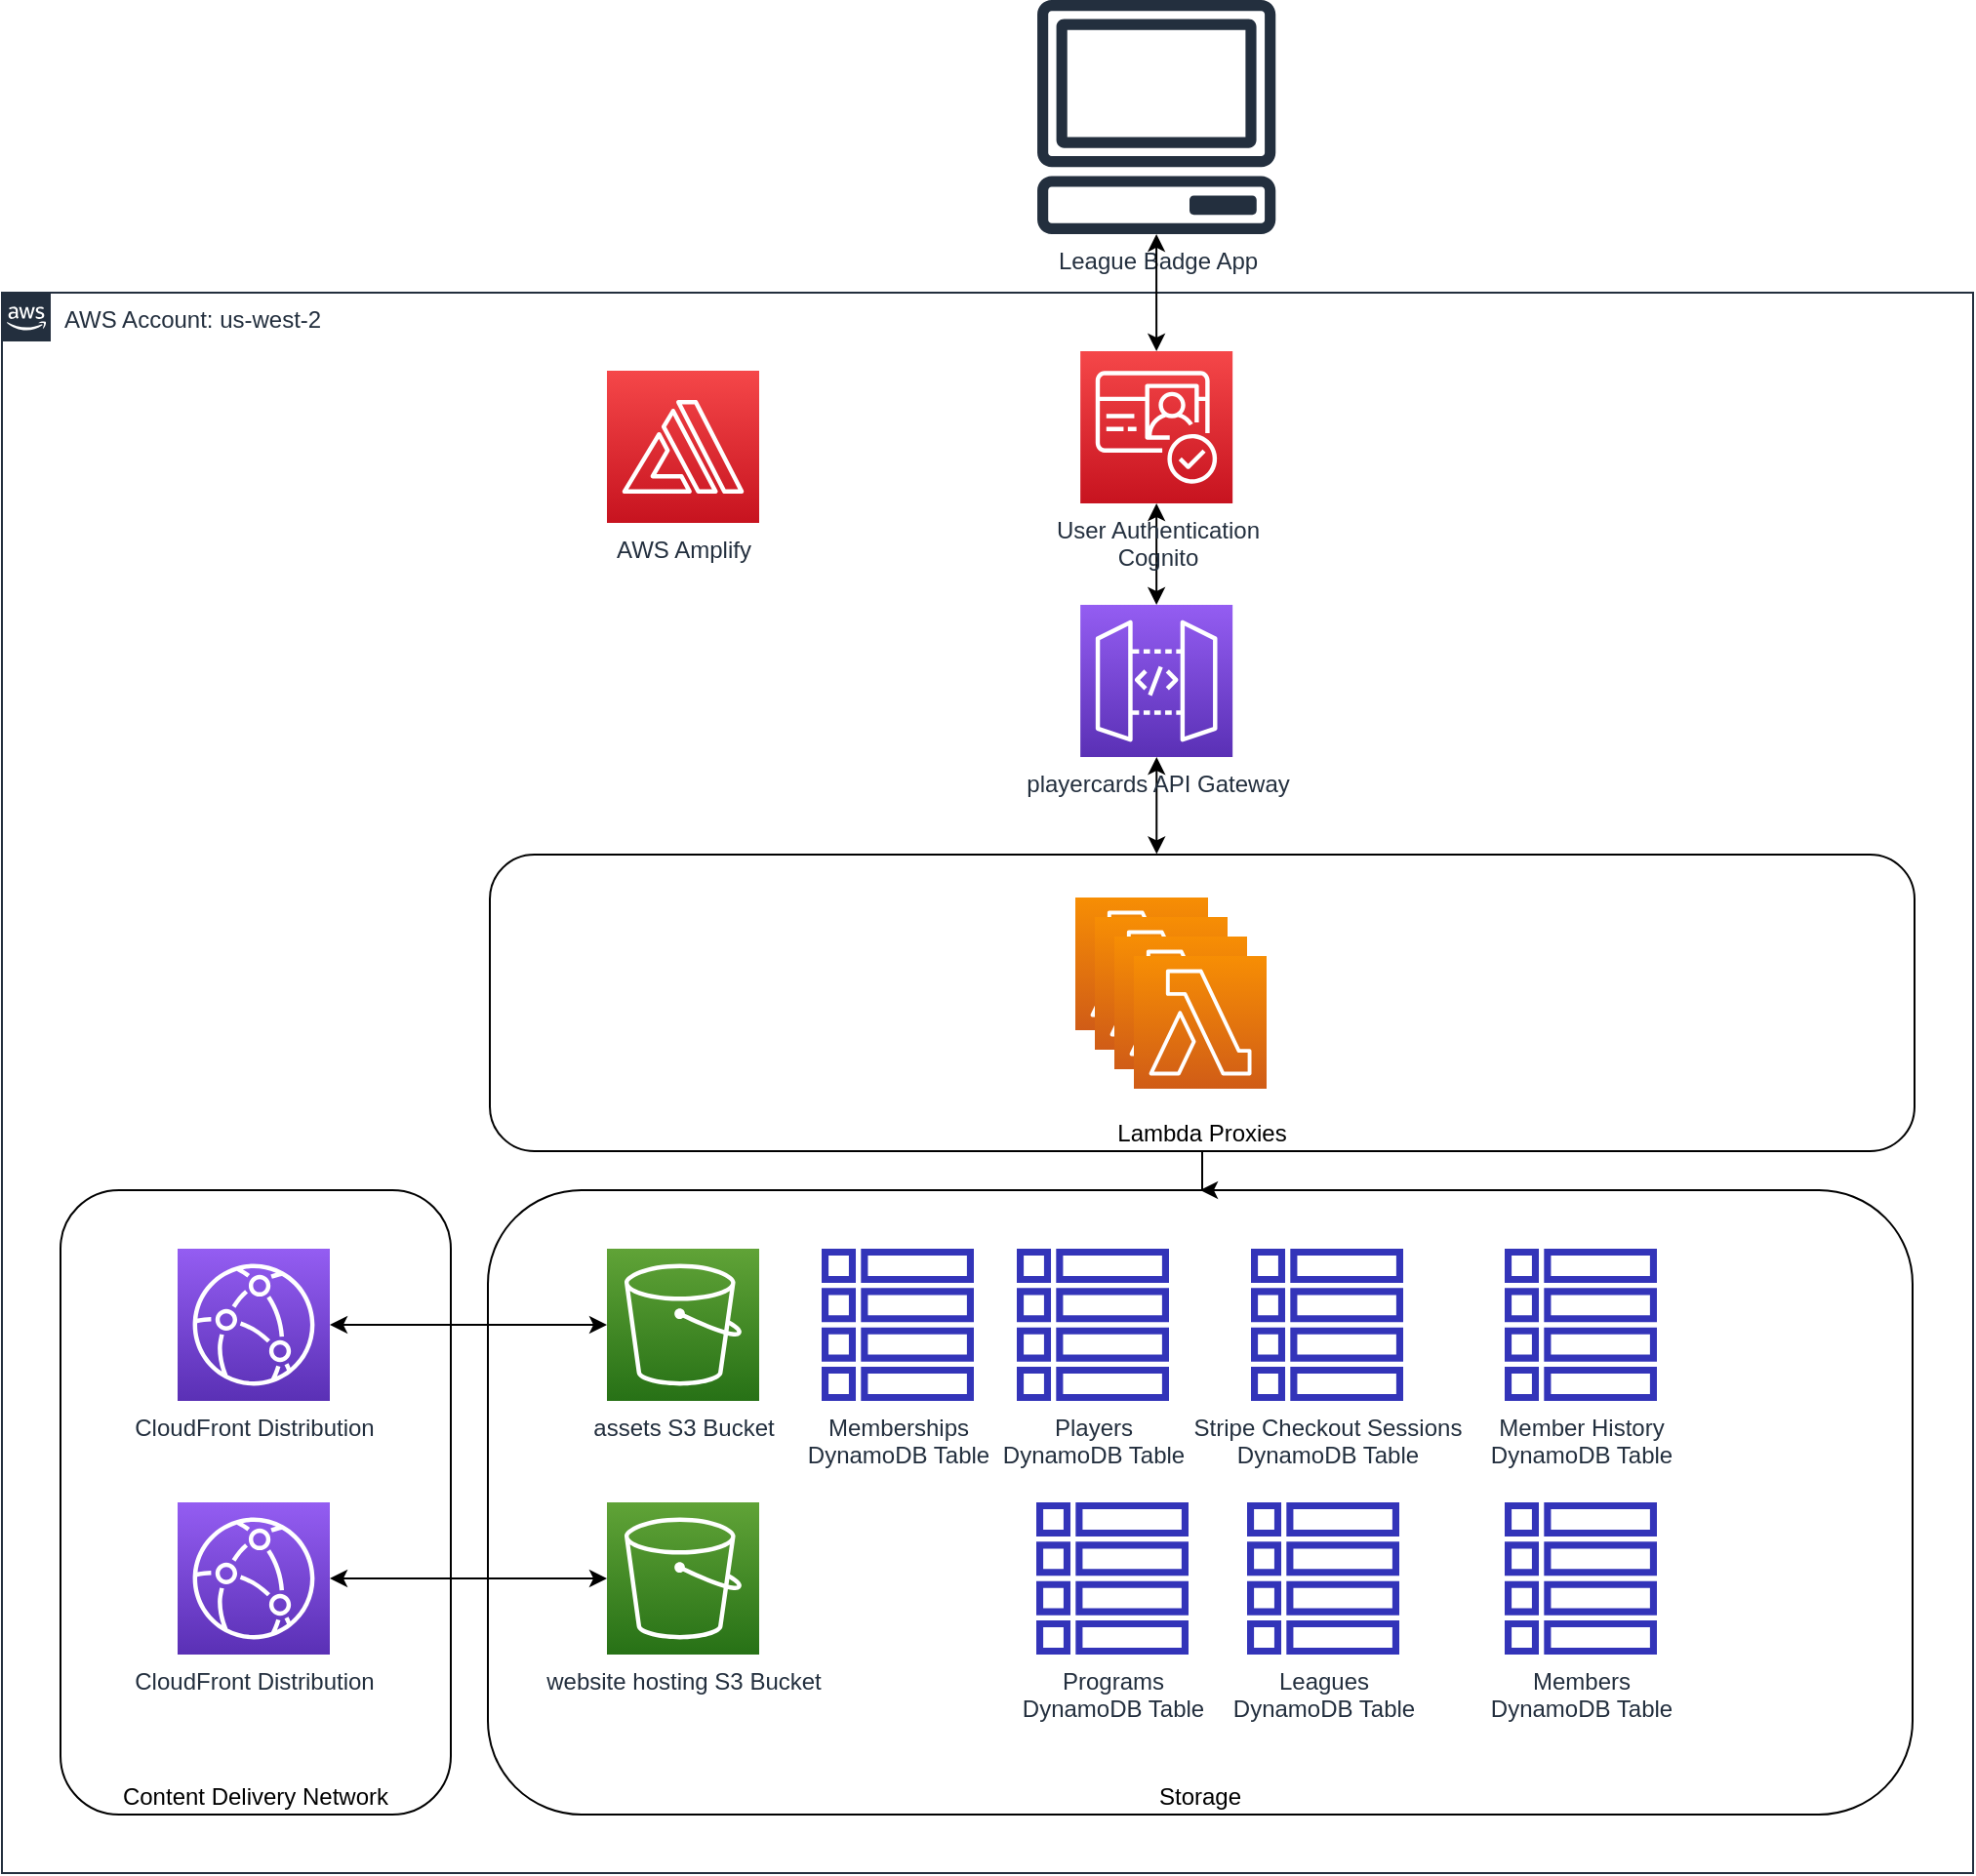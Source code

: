 <mxfile version="14.7.2" type="device"><diagram id="JjxoO91DEZfPUX8UN3W6" name="Page-1"><mxGraphModel dx="2528" dy="2034" grid="1" gridSize="10" guides="1" tooltips="1" connect="1" arrows="1" fold="1" page="1" pageScale="1" pageWidth="850" pageHeight="1100" math="0" shadow="0"><root><mxCell id="0"/><mxCell id="1" parent="0"/><mxCell id="l-qHnaiKwWv3hQAfJ9Gs-1" value="AWS Account: us-west-2" style="points=[[0,0],[0.25,0],[0.5,0],[0.75,0],[1,0],[1,0.25],[1,0.5],[1,0.75],[1,1],[0.75,1],[0.5,1],[0.25,1],[0,1],[0,0.75],[0,0.5],[0,0.25]];outlineConnect=0;gradientColor=none;html=1;whiteSpace=wrap;fontSize=12;fontStyle=0;shape=mxgraph.aws4.group;grIcon=mxgraph.aws4.group_aws_cloud_alt;strokeColor=#232F3E;fillColor=none;verticalAlign=top;align=left;spacingLeft=30;fontColor=#232F3E;dashed=0;" vertex="1" parent="1"><mxGeometry x="-280" y="50" width="1010" height="810" as="geometry"/></mxCell><mxCell id="l-qHnaiKwWv3hQAfJ9Gs-25" value="Content Delivery Network" style="rounded=1;whiteSpace=wrap;html=1;fillColor=none;verticalAlign=bottom;" vertex="1" parent="1"><mxGeometry x="-250" y="510" width="200" height="320" as="geometry"/></mxCell><mxCell id="l-qHnaiKwWv3hQAfJ9Gs-19" value="Storage" style="rounded=1;whiteSpace=wrap;html=1;fillColor=none;verticalAlign=bottom;" vertex="1" parent="1"><mxGeometry x="-31" y="510" width="730" height="320" as="geometry"/></mxCell><mxCell id="l-qHnaiKwWv3hQAfJ9Gs-2" value="assets S3 Bucket" style="points=[[0,0,0],[0.25,0,0],[0.5,0,0],[0.75,0,0],[1,0,0],[0,1,0],[0.25,1,0],[0.5,1,0],[0.75,1,0],[1,1,0],[0,0.25,0],[0,0.5,0],[0,0.75,0],[1,0.25,0],[1,0.5,0],[1,0.75,0]];outlineConnect=0;fontColor=#232F3E;gradientColor=#60A337;gradientDirection=north;fillColor=#277116;strokeColor=#ffffff;dashed=0;verticalLabelPosition=bottom;verticalAlign=top;align=center;html=1;fontSize=12;fontStyle=0;aspect=fixed;shape=mxgraph.aws4.resourceIcon;resIcon=mxgraph.aws4.s3;" vertex="1" parent="1"><mxGeometry x="30" y="540" width="78" height="78" as="geometry"/></mxCell><mxCell id="l-qHnaiKwWv3hQAfJ9Gs-32" style="edgeStyle=orthogonalEdgeStyle;rounded=0;orthogonalLoop=1;jettySize=auto;html=1;entryX=0.468;entryY=-0.002;entryDx=0;entryDy=0;entryPerimeter=0;startArrow=classic;startFill=1;" edge="1" parent="1" source="l-qHnaiKwWv3hQAfJ9Gs-3" target="l-qHnaiKwWv3hQAfJ9Gs-12"><mxGeometry relative="1" as="geometry"/></mxCell><mxCell id="l-qHnaiKwWv3hQAfJ9Gs-3" value="playercards API Gateway" style="points=[[0,0,0],[0.25,0,0],[0.5,0,0],[0.75,0,0],[1,0,0],[0,1,0],[0.25,1,0],[0.5,1,0],[0.75,1,0],[1,1,0],[0,0.25,0],[0,0.5,0],[0,0.75,0],[1,0.25,0],[1,0.5,0],[1,0.75,0]];outlineConnect=0;fontColor=#232F3E;gradientColor=#945DF2;gradientDirection=north;fillColor=#5A30B5;strokeColor=#ffffff;dashed=0;verticalLabelPosition=bottom;verticalAlign=top;align=center;html=1;fontSize=12;fontStyle=0;aspect=fixed;shape=mxgraph.aws4.resourceIcon;resIcon=mxgraph.aws4.api_gateway;" vertex="1" parent="1"><mxGeometry x="272.58" y="210" width="78" height="78" as="geometry"/></mxCell><mxCell id="l-qHnaiKwWv3hQAfJ9Gs-4" value="Leagues&lt;br&gt;DynamoDB Table" style="outlineConnect=0;fontColor=#232F3E;gradientColor=none;fillColor=#3334B9;strokeColor=none;dashed=0;verticalLabelPosition=bottom;verticalAlign=top;align=center;html=1;fontSize=12;fontStyle=0;aspect=fixed;pointerEvents=1;shape=mxgraph.aws4.table;" vertex="1" parent="1"><mxGeometry x="358" y="670" width="78" height="78" as="geometry"/></mxCell><mxCell id="l-qHnaiKwWv3hQAfJ9Gs-22" style="edgeStyle=orthogonalEdgeStyle;rounded=0;orthogonalLoop=1;jettySize=auto;html=1;startArrow=classic;startFill=1;" edge="1" parent="1" source="l-qHnaiKwWv3hQAfJ9Gs-5" target="l-qHnaiKwWv3hQAfJ9Gs-2"><mxGeometry relative="1" as="geometry"/></mxCell><mxCell id="l-qHnaiKwWv3hQAfJ9Gs-5" value="CloudFront&amp;nbsp;Distribution" style="points=[[0,0,0],[0.25,0,0],[0.5,0,0],[0.75,0,0],[1,0,0],[0,1,0],[0.25,1,0],[0.5,1,0],[0.75,1,0],[1,1,0],[0,0.25,0],[0,0.5,0],[0,0.75,0],[1,0.25,0],[1,0.5,0],[1,0.75,0]];outlineConnect=0;fontColor=#232F3E;gradientColor=#945DF2;gradientDirection=north;fillColor=#5A30B5;strokeColor=#ffffff;dashed=0;verticalLabelPosition=bottom;verticalAlign=top;align=center;html=1;fontSize=12;fontStyle=0;aspect=fixed;shape=mxgraph.aws4.resourceIcon;resIcon=mxgraph.aws4.cloudfront;" vertex="1" parent="1"><mxGeometry x="-190" y="540" width="78" height="78" as="geometry"/></mxCell><mxCell id="l-qHnaiKwWv3hQAfJ9Gs-6" value="website hosting S3 Bucket" style="points=[[0,0,0],[0.25,0,0],[0.5,0,0],[0.75,0,0],[1,0,0],[0,1,0],[0.25,1,0],[0.5,1,0],[0.75,1,0],[1,1,0],[0,0.25,0],[0,0.5,0],[0,0.75,0],[1,0.25,0],[1,0.5,0],[1,0.75,0]];outlineConnect=0;fontColor=#232F3E;gradientColor=#60A337;gradientDirection=north;fillColor=#277116;strokeColor=#ffffff;dashed=0;verticalLabelPosition=bottom;verticalAlign=top;align=center;html=1;fontSize=12;fontStyle=0;aspect=fixed;shape=mxgraph.aws4.resourceIcon;resIcon=mxgraph.aws4.s3;" vertex="1" parent="1"><mxGeometry x="30" y="670" width="78" height="78" as="geometry"/></mxCell><mxCell id="l-qHnaiKwWv3hQAfJ9Gs-31" value="" style="edgeStyle=orthogonalEdgeStyle;rounded=0;orthogonalLoop=1;jettySize=auto;html=1;startArrow=classic;startFill=1;" edge="1" parent="1" source="l-qHnaiKwWv3hQAfJ9Gs-7" target="l-qHnaiKwWv3hQAfJ9Gs-3"><mxGeometry relative="1" as="geometry"/></mxCell><mxCell id="l-qHnaiKwWv3hQAfJ9Gs-7" value="User Authentication&lt;br&gt;Cognito" style="points=[[0,0,0],[0.25,0,0],[0.5,0,0],[0.75,0,0],[1,0,0],[0,1,0],[0.25,1,0],[0.5,1,0],[0.75,1,0],[1,1,0],[0,0.25,0],[0,0.5,0],[0,0.75,0],[1,0.25,0],[1,0.5,0],[1,0.75,0]];outlineConnect=0;fontColor=#232F3E;gradientColor=#F54749;gradientDirection=north;fillColor=#C7131F;strokeColor=#ffffff;dashed=0;verticalLabelPosition=bottom;verticalAlign=top;align=center;html=1;fontSize=12;fontStyle=0;aspect=fixed;shape=mxgraph.aws4.resourceIcon;resIcon=mxgraph.aws4.cognito;" vertex="1" parent="1"><mxGeometry x="272.58" y="80" width="78" height="78" as="geometry"/></mxCell><mxCell id="l-qHnaiKwWv3hQAfJ9Gs-8" value="" style="points=[[0,0,0],[0.25,0,0],[0.5,0,0],[0.75,0,0],[1,0,0],[0,1,0],[0.25,1,0],[0.5,1,0],[0.75,1,0],[1,1,0],[0,0.25,0],[0,0.5,0],[0,0.75,0],[1,0.25,0],[1,0.5,0],[1,0.75,0]];outlineConnect=0;fontColor=#232F3E;gradientColor=#F78E04;gradientDirection=north;fillColor=#D05C17;strokeColor=#ffffff;dashed=0;verticalLabelPosition=bottom;verticalAlign=top;align=center;html=1;fontSize=12;fontStyle=0;aspect=fixed;shape=mxgraph.aws4.resourceIcon;resIcon=mxgraph.aws4.lambda;" vertex="1" parent="1"><mxGeometry x="270" y="360" width="68" height="68" as="geometry"/></mxCell><mxCell id="l-qHnaiKwWv3hQAfJ9Gs-9" value="" style="points=[[0,0,0],[0.25,0,0],[0.5,0,0],[0.75,0,0],[1,0,0],[0,1,0],[0.25,1,0],[0.5,1,0],[0.75,1,0],[1,1,0],[0,0.25,0],[0,0.5,0],[0,0.75,0],[1,0.25,0],[1,0.5,0],[1,0.75,0]];outlineConnect=0;fontColor=#232F3E;gradientColor=#F78E04;gradientDirection=north;fillColor=#D05C17;strokeColor=#ffffff;dashed=0;verticalLabelPosition=bottom;verticalAlign=top;align=center;html=1;fontSize=12;fontStyle=0;aspect=fixed;shape=mxgraph.aws4.resourceIcon;resIcon=mxgraph.aws4.lambda;" vertex="1" parent="1"><mxGeometry x="280" y="370" width="68" height="68" as="geometry"/></mxCell><mxCell id="l-qHnaiKwWv3hQAfJ9Gs-10" value="" style="points=[[0,0,0],[0.25,0,0],[0.5,0,0],[0.75,0,0],[1,0,0],[0,1,0],[0.25,1,0],[0.5,1,0],[0.75,1,0],[1,1,0],[0,0.25,0],[0,0.5,0],[0,0.75,0],[1,0.25,0],[1,0.5,0],[1,0.75,0]];outlineConnect=0;fontColor=#232F3E;gradientColor=#F78E04;gradientDirection=north;fillColor=#D05C17;strokeColor=#ffffff;dashed=0;verticalLabelPosition=bottom;verticalAlign=top;align=center;html=1;fontSize=12;fontStyle=0;aspect=fixed;shape=mxgraph.aws4.resourceIcon;resIcon=mxgraph.aws4.lambda;" vertex="1" parent="1"><mxGeometry x="290" y="380" width="68" height="68" as="geometry"/></mxCell><mxCell id="l-qHnaiKwWv3hQAfJ9Gs-11" value="" style="points=[[0,0,0],[0.25,0,0],[0.5,0,0],[0.75,0,0],[1,0,0],[0,1,0],[0.25,1,0],[0.5,1,0],[0.75,1,0],[1,1,0],[0,0.25,0],[0,0.5,0],[0,0.75,0],[1,0.25,0],[1,0.5,0],[1,0.75,0]];outlineConnect=0;fontColor=#232F3E;gradientColor=#F78E04;gradientDirection=north;fillColor=#D05C17;strokeColor=#ffffff;dashed=0;verticalLabelPosition=bottom;verticalAlign=top;align=center;html=1;fontSize=12;fontStyle=0;aspect=fixed;shape=mxgraph.aws4.resourceIcon;resIcon=mxgraph.aws4.lambda;" vertex="1" parent="1"><mxGeometry x="300" y="390" width="68" height="68" as="geometry"/></mxCell><mxCell id="l-qHnaiKwWv3hQAfJ9Gs-20" style="edgeStyle=orthogonalEdgeStyle;rounded=0;orthogonalLoop=1;jettySize=auto;html=1;entryX=0.5;entryY=0;entryDx=0;entryDy=0;" edge="1" parent="1" source="l-qHnaiKwWv3hQAfJ9Gs-12" target="l-qHnaiKwWv3hQAfJ9Gs-19"><mxGeometry relative="1" as="geometry"/></mxCell><mxCell id="l-qHnaiKwWv3hQAfJ9Gs-12" value="Lambda Proxies" style="rounded=1;whiteSpace=wrap;html=1;fillColor=none;verticalAlign=bottom;" vertex="1" parent="1"><mxGeometry x="-30" y="338" width="730" height="152" as="geometry"/></mxCell><mxCell id="l-qHnaiKwWv3hQAfJ9Gs-13" value="Members&lt;br&gt;DynamoDB Table" style="outlineConnect=0;fontColor=#232F3E;gradientColor=none;fillColor=#3334B9;strokeColor=none;dashed=0;verticalLabelPosition=bottom;verticalAlign=top;align=center;html=1;fontSize=12;fontStyle=0;aspect=fixed;pointerEvents=1;shape=mxgraph.aws4.table;" vertex="1" parent="1"><mxGeometry x="490" y="670" width="78" height="78" as="geometry"/></mxCell><mxCell id="l-qHnaiKwWv3hQAfJ9Gs-14" value="Memberships&lt;br&gt;DynamoDB Table" style="outlineConnect=0;fontColor=#232F3E;gradientColor=none;fillColor=#3334B9;strokeColor=none;dashed=0;verticalLabelPosition=bottom;verticalAlign=top;align=center;html=1;fontSize=12;fontStyle=0;aspect=fixed;pointerEvents=1;shape=mxgraph.aws4.table;" vertex="1" parent="1"><mxGeometry x="140" y="540" width="78" height="78" as="geometry"/></mxCell><mxCell id="l-qHnaiKwWv3hQAfJ9Gs-15" value="Players&lt;br&gt;DynamoDB Table" style="outlineConnect=0;fontColor=#232F3E;gradientColor=none;fillColor=#3334B9;strokeColor=none;dashed=0;verticalLabelPosition=bottom;verticalAlign=top;align=center;html=1;fontSize=12;fontStyle=0;aspect=fixed;pointerEvents=1;shape=mxgraph.aws4.table;" vertex="1" parent="1"><mxGeometry x="240" y="540" width="78" height="78" as="geometry"/></mxCell><mxCell id="l-qHnaiKwWv3hQAfJ9Gs-16" value="Programs&lt;br&gt;DynamoDB Table" style="outlineConnect=0;fontColor=#232F3E;gradientColor=none;fillColor=#3334B9;strokeColor=none;dashed=0;verticalLabelPosition=bottom;verticalAlign=top;align=center;html=1;fontSize=12;fontStyle=0;aspect=fixed;pointerEvents=1;shape=mxgraph.aws4.table;" vertex="1" parent="1"><mxGeometry x="250" y="670" width="78" height="78" as="geometry"/></mxCell><mxCell id="l-qHnaiKwWv3hQAfJ9Gs-17" value="Stripe Checkout Sessions&lt;br&gt;DynamoDB Table" style="outlineConnect=0;fontColor=#232F3E;gradientColor=none;fillColor=#3334B9;strokeColor=none;dashed=0;verticalLabelPosition=bottom;verticalAlign=top;align=center;html=1;fontSize=12;fontStyle=0;aspect=fixed;pointerEvents=1;shape=mxgraph.aws4.table;" vertex="1" parent="1"><mxGeometry x="360" y="540" width="78" height="78" as="geometry"/></mxCell><mxCell id="l-qHnaiKwWv3hQAfJ9Gs-18" value="Member History&lt;br&gt;DynamoDB Table" style="outlineConnect=0;fontColor=#232F3E;gradientColor=none;fillColor=#3334B9;strokeColor=none;dashed=0;verticalLabelPosition=bottom;verticalAlign=top;align=center;html=1;fontSize=12;fontStyle=0;aspect=fixed;pointerEvents=1;shape=mxgraph.aws4.table;" vertex="1" parent="1"><mxGeometry x="490" y="540" width="78" height="78" as="geometry"/></mxCell><mxCell id="l-qHnaiKwWv3hQAfJ9Gs-23" style="edgeStyle=orthogonalEdgeStyle;rounded=0;orthogonalLoop=1;jettySize=auto;html=1;startArrow=classic;startFill=1;" edge="1" parent="1" source="l-qHnaiKwWv3hQAfJ9Gs-21" target="l-qHnaiKwWv3hQAfJ9Gs-6"><mxGeometry relative="1" as="geometry"/></mxCell><mxCell id="l-qHnaiKwWv3hQAfJ9Gs-21" value="CloudFront Distribution" style="points=[[0,0,0],[0.25,0,0],[0.5,0,0],[0.75,0,0],[1,0,0],[0,1,0],[0.25,1,0],[0.5,1,0],[0.75,1,0],[1,1,0],[0,0.25,0],[0,0.5,0],[0,0.75,0],[1,0.25,0],[1,0.5,0],[1,0.75,0]];outlineConnect=0;fontColor=#232F3E;gradientColor=#945DF2;gradientDirection=north;fillColor=#5A30B5;strokeColor=#ffffff;dashed=0;verticalLabelPosition=bottom;verticalAlign=top;align=center;html=1;fontSize=12;fontStyle=0;aspect=fixed;shape=mxgraph.aws4.resourceIcon;resIcon=mxgraph.aws4.cloudfront;" vertex="1" parent="1"><mxGeometry x="-190" y="670" width="78" height="78" as="geometry"/></mxCell><mxCell id="l-qHnaiKwWv3hQAfJ9Gs-28" value="" style="group" vertex="1" connectable="0" parent="1"><mxGeometry x="250" y="-100" width="123.16" height="120" as="geometry"/></mxCell><mxCell id="l-qHnaiKwWv3hQAfJ9Gs-27" value="League Badge App" style="outlineConnect=0;fontColor=#232F3E;gradientColor=none;fillColor=#232F3E;strokeColor=none;dashed=0;verticalLabelPosition=bottom;verticalAlign=top;align=center;html=1;fontSize=12;fontStyle=0;aspect=fixed;pointerEvents=1;shape=mxgraph.aws4.client;" vertex="1" parent="l-qHnaiKwWv3hQAfJ9Gs-28"><mxGeometry width="123.157" height="119.997" as="geometry"/></mxCell><mxCell id="l-qHnaiKwWv3hQAfJ9Gs-26" value="" style="shape=image;html=1;verticalAlign=top;verticalLabelPosition=bottom;labelBackgroundColor=#ffffff;imageAspect=0;aspect=fixed;image=https://cdn4.iconfinder.com/data/icons/logos-3/600/React.js_logo-128.png;fillColor=none;" vertex="1" parent="l-qHnaiKwWv3hQAfJ9Gs-28"><mxGeometry x="33.584" y="16.0" width="55.999" height="55.999" as="geometry"/></mxCell><mxCell id="l-qHnaiKwWv3hQAfJ9Gs-30" style="edgeStyle=orthogonalEdgeStyle;rounded=0;orthogonalLoop=1;jettySize=auto;html=1;entryX=0.5;entryY=0;entryDx=0;entryDy=0;entryPerimeter=0;startArrow=classic;startFill=1;" edge="1" parent="1" source="l-qHnaiKwWv3hQAfJ9Gs-27" target="l-qHnaiKwWv3hQAfJ9Gs-7"><mxGeometry relative="1" as="geometry"/></mxCell><mxCell id="l-qHnaiKwWv3hQAfJ9Gs-33" value="AWS Amplify" style="points=[[0,0,0],[0.25,0,0],[0.5,0,0],[0.75,0,0],[1,0,0],[0,1,0],[0.25,1,0],[0.5,1,0],[0.75,1,0],[1,1,0],[0,0.25,0],[0,0.5,0],[0,0.75,0],[1,0.25,0],[1,0.5,0],[1,0.75,0]];outlineConnect=0;fontColor=#232F3E;gradientColor=#F54749;gradientDirection=north;fillColor=#C7131F;strokeColor=#ffffff;dashed=0;verticalLabelPosition=bottom;verticalAlign=top;align=center;html=1;fontSize=12;fontStyle=0;aspect=fixed;shape=mxgraph.aws4.resourceIcon;resIcon=mxgraph.aws4.amplify;" vertex="1" parent="1"><mxGeometry x="30" y="90" width="78" height="78" as="geometry"/></mxCell></root></mxGraphModel></diagram></mxfile>